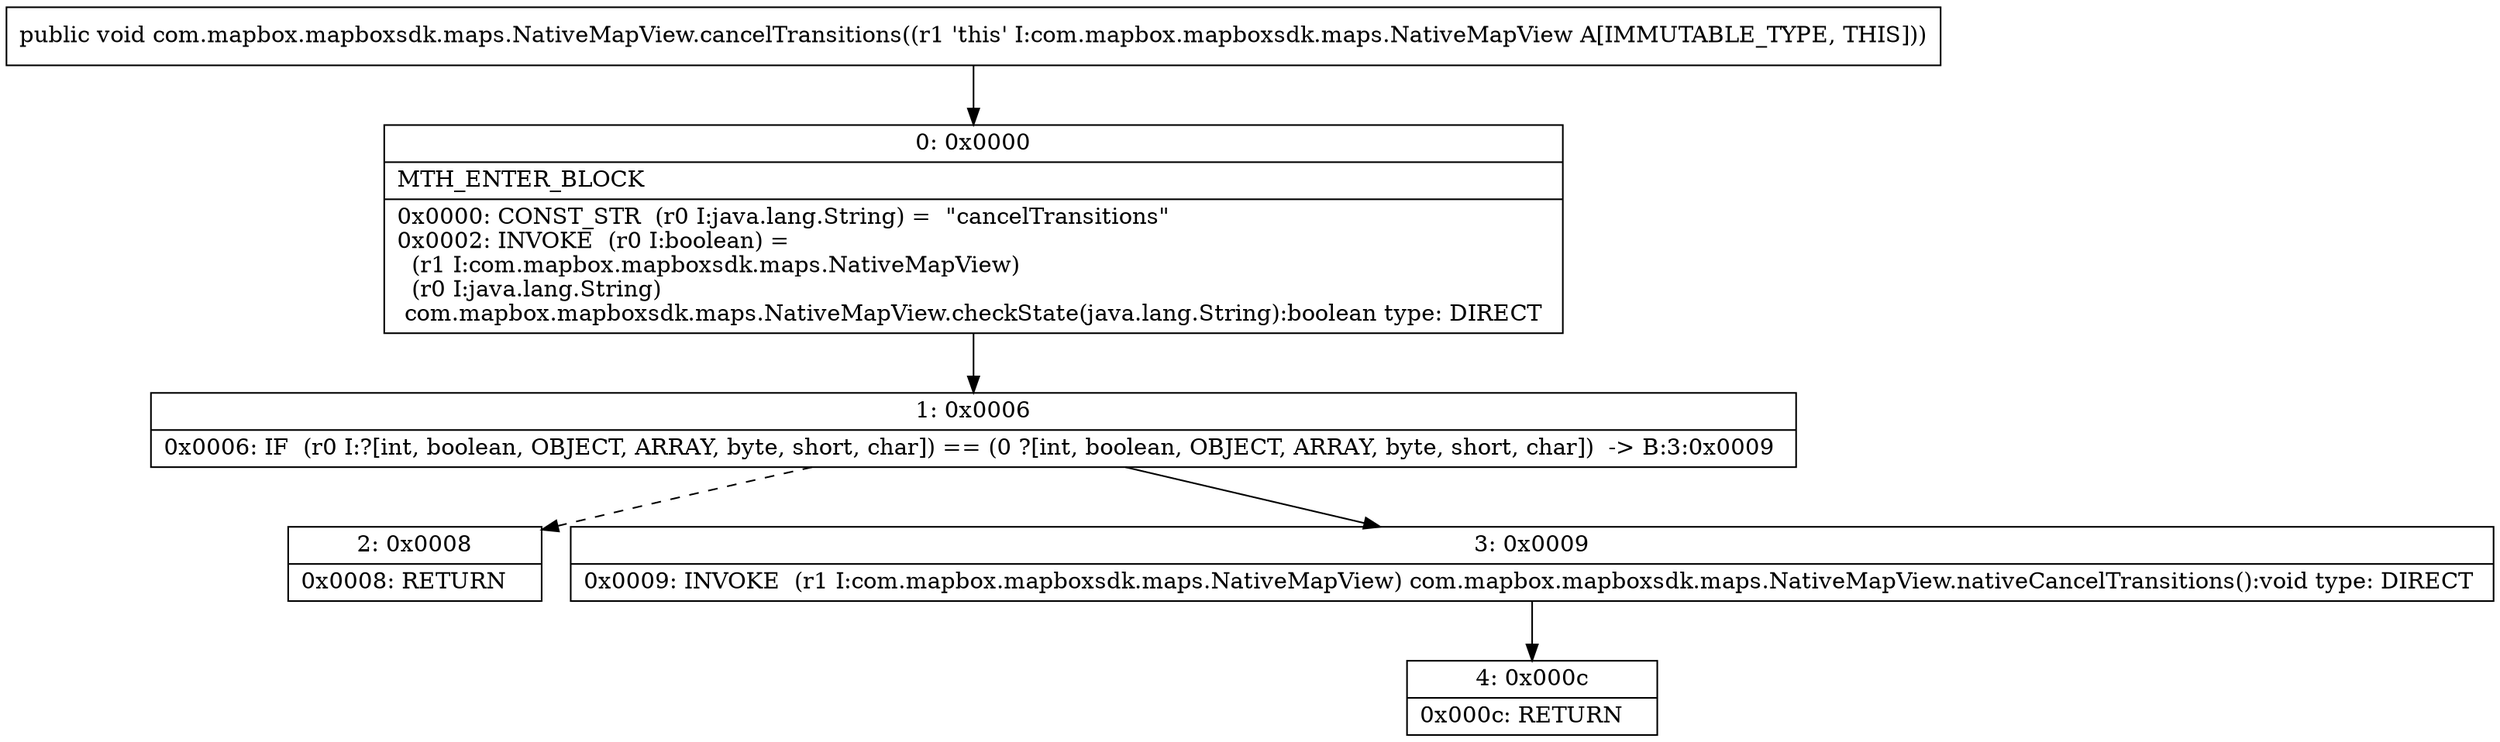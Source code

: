 digraph "CFG forcom.mapbox.mapboxsdk.maps.NativeMapView.cancelTransitions()V" {
Node_0 [shape=record,label="{0\:\ 0x0000|MTH_ENTER_BLOCK\l|0x0000: CONST_STR  (r0 I:java.lang.String) =  \"cancelTransitions\" \l0x0002: INVOKE  (r0 I:boolean) = \l  (r1 I:com.mapbox.mapboxsdk.maps.NativeMapView)\l  (r0 I:java.lang.String)\l com.mapbox.mapboxsdk.maps.NativeMapView.checkState(java.lang.String):boolean type: DIRECT \l}"];
Node_1 [shape=record,label="{1\:\ 0x0006|0x0006: IF  (r0 I:?[int, boolean, OBJECT, ARRAY, byte, short, char]) == (0 ?[int, boolean, OBJECT, ARRAY, byte, short, char])  \-\> B:3:0x0009 \l}"];
Node_2 [shape=record,label="{2\:\ 0x0008|0x0008: RETURN   \l}"];
Node_3 [shape=record,label="{3\:\ 0x0009|0x0009: INVOKE  (r1 I:com.mapbox.mapboxsdk.maps.NativeMapView) com.mapbox.mapboxsdk.maps.NativeMapView.nativeCancelTransitions():void type: DIRECT \l}"];
Node_4 [shape=record,label="{4\:\ 0x000c|0x000c: RETURN   \l}"];
MethodNode[shape=record,label="{public void com.mapbox.mapboxsdk.maps.NativeMapView.cancelTransitions((r1 'this' I:com.mapbox.mapboxsdk.maps.NativeMapView A[IMMUTABLE_TYPE, THIS])) }"];
MethodNode -> Node_0;
Node_0 -> Node_1;
Node_1 -> Node_2[style=dashed];
Node_1 -> Node_3;
Node_3 -> Node_4;
}

